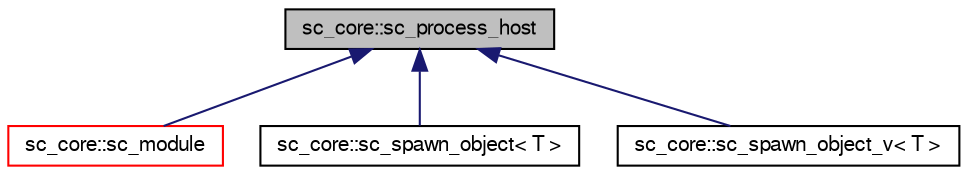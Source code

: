 digraph G
{
  edge [fontname="FreeSans",fontsize="10",labelfontname="FreeSans",labelfontsize="10"];
  node [fontname="FreeSans",fontsize="10",shape=record];
  Node1 [label="sc_core::sc_process_host",height=0.2,width=0.4,color="black", fillcolor="grey75", style="filled" fontcolor="black"];
  Node1 -> Node2 [dir=back,color="midnightblue",fontsize="10",style="solid",fontname="FreeSans"];
  Node2 [label="sc_core::sc_module",height=0.2,width=0.4,color="red", fillcolor="white", style="filled",URL="$a00126.html"];
  Node1 -> Node3 [dir=back,color="midnightblue",fontsize="10",style="solid",fontname="FreeSans"];
  Node3 [label="sc_core::sc_spawn_object\< T \>",height=0.2,width=0.4,color="black", fillcolor="white", style="filled",URL="$a00203.html"];
  Node1 -> Node4 [dir=back,color="midnightblue",fontsize="10",style="solid",fontname="FreeSans"];
  Node4 [label="sc_core::sc_spawn_object_v\< T \>",height=0.2,width=0.4,color="black", fillcolor="white", style="filled",URL="$a00204.html"];
}

